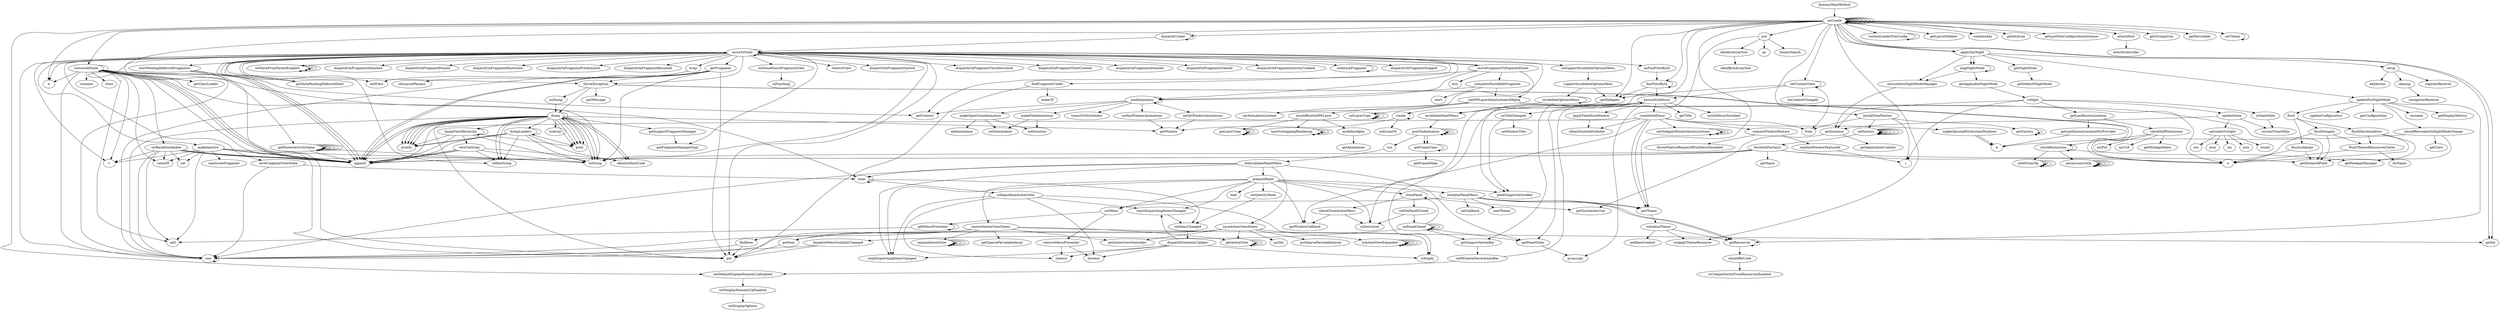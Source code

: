 digraph G {
dummyMainMethod -> onCreate;
onCreate -> findViewById;
findViewById -> getDelegate;
getDelegate -> create;
create -> getWindow;
create -> create;
create -> isAtLeastN;
findViewById -> findViewById;
findViewById -> ensureSubDecor;
ensureSubDecor -> getTitle;
ensureSubDecor -> getPanelState;
getPanelState -> arraycopy;
ensureSubDecor -> applyFixedSizeWindow;
applyFixedSizeWindow -> obtainStyledAttributes;
ensureSubDecor -> invalidatePanelMenu;
invalidatePanelMenu -> postOnAnimation;
postOnAnimation -> postOnAnimation;
postOnAnimation -> postOnAnimation;
postOnAnimation -> postOnAnimation;
postOnAnimation -> run;
run -> doInvalidatePanelMenu;
doInvalidatePanelMenu -> preparePanel;
preparePanel -> stopDispatchingItemsChanged;
preparePanel -> startDispatchingItemsChanged;
startDispatchingItemsChanged -> onItemsChanged;
onItemsChanged -> dispatchPresenterUpdate;
dispatchPresenterUpdate -> iterator;
dispatchPresenterUpdate -> isEmpty;
dispatchPresenterUpdate -> startDispatchingItemsChanged;
dispatchPresenterUpdate -> stopDispatchingItemsChanged;
dispatchPresenterUpdate -> remove;
preparePanel -> initializePanelMenu;
initializePanelMenu -> getResources;
initializePanelMenu -> getResources;
getResources -> shouldBeUsed;
shouldBeUsed -> isCompatVectorFromResourcesEnabled;
getResources -> getResources;
initializePanelMenu -> getTheme;
getTheme -> initializeTheme;
initializeTheme -> getResources;
initializeTheme -> getBaseContext;
initializeTheme -> onApplyThemeResource;
initializePanelMenu -> setMenu;
setMenu -> addMenuPresenter;
addMenuPresenter -> addMenuPresenter;
addMenuPresenter -> add;
setMenu -> removeMenuPresenter;
removeMenuPresenter -> remove;
removeMenuPresenter -> iterator;
initializePanelMenu -> getTheme;
initializePanelMenu -> setCallback;
initializePanelMenu -> newTheme;
preparePanel -> load;
preparePanel -> restoreActionViewStates;
restoreActionViewStates -> getActionViewStatesKey;
restoreActionViewStates -> expandActionView;
expandActionView -> expandActionView;
expandActionView -> expandActionView;
expandActionView -> expandActionView;
expandActionView -> expandActionView;
restoreActionViewStates -> findItem;
findItem -> get;
findItem -> size;
size -> size;
restoreActionViewStates -> getSparseParcelableArray;
restoreActionViewStates -> getInt;
restoreActionViewStates -> size;
restoreActionViewStates -> getActionView;
getActionView -> getActionView;
getActionView -> getActionView;
getActionView -> getActionView;
restoreActionViewStates -> getItem;
getItem -> get;
preparePanel -> isDestroyed;
preparePanel -> getWindowCallback;
preparePanel -> peekSupportActionBar;
preparePanel -> setMenu;
preparePanel -> closePanel;
closePanel -> getSystemService;
closePanel -> checkCloseActionMenu;
checkCloseActionMenu -> isDestroyed;
checkCloseActionMenu -> getWindowCallback;
closePanel -> callOnPanelClosed;
callOnPanelClosed -> onPanelClosed;
onPanelClosed -> onPanelClosed;
onPanelClosed -> onPanelClosed;
onPanelClosed -> onPanelClosed;
onPanelClosed -> dispatchMenuVisibilityChanged;
dispatchMenuVisibilityChanged -> size;
dispatchMenuVisibilityChanged -> get;
onPanelClosed -> getSupportActionBar;
getSupportActionBar -> initWindowDecorActionBar;
initWindowDecorActionBar -> setDefaultDisplayHomeAsUpEnabled;
setDefaultDisplayHomeAsUpEnabled -> setDisplayHomeAsUpEnabled;
setDisplayHomeAsUpEnabled -> setDisplayOptions;
initWindowDecorActionBar -> ensureSubDecor;
onPanelClosed -> closePanel;
onPanelClosed -> getPanelState;
callOnPanelClosed -> isDestroyed;
preparePanel -> setQwertyMode;
setQwertyMode -> onItemsChanged;
doInvalidatePanelMenu -> getPanelState;
doInvalidatePanelMenu -> saveActionViewStates;
saveActionViewStates -> putSparseParcelableArray;
saveActionViewStates -> getActionViewStatesKey;
saveActionViewStates -> getItem;
saveActionViewStates -> isActionViewExpanded;
isActionViewExpanded -> isActionViewExpanded;
isActionViewExpanded -> isActionViewExpanded;
isActionViewExpanded -> isActionViewExpanded;
isActionViewExpanded -> isActionViewExpanded;
saveActionViewStates -> putInt;
saveActionViewStates -> getActionView;
saveActionViewStates -> size;
doInvalidatePanelMenu -> stopDispatchingItemsChanged;
doInvalidatePanelMenu -> clear;
clear -> clear;
clear -> onItemsChanged;
clear -> collapseItemActionView;
collapseItemActionView -> isEmpty;
collapseItemActionView -> remove;
collapseItemActionView -> startDispatchingItemsChanged;
collapseItemActionView -> iterator;
collapseItemActionView -> stopDispatchingItemsChanged;
doInvalidatePanelMenu -> size;
postOnAnimation -> getFrameTime;
postOnAnimation -> getFrameTime;
getFrameTime -> getFrameTime;
getFrameTime -> getFrameDelay;
ensureSubDecor -> isEmpty;
ensureSubDecor -> createSubDecor;
createSubDecor -> makeOptionalFitsSystemWindows;
makeOptionalFitsSystemWindows -> d;
makeOptionalFitsSystemWindows -> d;
createSubDecor -> getTheme;
createSubDecor -> requestWindowFeature;
requestWindowFeature -> throwFeatureRequestIfSubDecorInstalled;
requestWindowFeature -> sanitizeWindowFeatureId;
sanitizeWindowFeatureId -> i;
createSubDecor -> from;
createSubDecor -> append;
createSubDecor -> setOnApplyWindowInsetsListener;
setOnApplyWindowInsetsListener -> setOnApplyWindowInsetsListener;
setOnApplyWindowInsetsListener -> setOnApplyWindowInsetsListener;
setOnApplyWindowInsetsListener -> setOnApplyWindowInsetsListener;
createSubDecor -> getWindowCallback;
createSubDecor -> getTheme;
createSubDecor -> obtainStyledAttributes;
ensureSubDecor -> isDestroyed;
ensureSubDecor -> onSubDecorInstalled;
ensureSubDecor -> onTitleChanged;
onTitleChanged -> peekSupportActionBar;
onTitleChanged -> setWindowTitle;
onCreate -> onCreate;
onCreate -> applyDayNight;
onCreate -> onCreate;
onCreate -> restoreLoaderNonConfig;
restoreLoaderNonConfig -> restoreLoaderNonConfig;
onCreate -> onCreate;
onCreate -> onCreate;
onCreate -> getLayoutInflater;
onCreate -> containsKey;
onCreate -> w;
onCreate -> getIntArray;
onCreate -> getLastNonConfigurationInstance;
onCreate -> restoreAllState;
restoreAllState -> restoreAllState;
restoreAllState -> append;
restoreAllState -> append;
restoreAllState -> toString;
restoreAllState -> append;
restoreAllState -> v;
restoreAllState -> close;
restoreAllState -> w;
restoreAllState -> add;
restoreAllState -> clear;
restoreAllState -> valueOf;
restoreAllState -> throwException;
throwException -> e;
throwException -> e;
throwException -> onDump;
onDump -> dump;
dump -> print;
dump -> print;
dump -> append;
dump -> println;
dump -> println;
dump -> dumpLoaders;
dumpLoaders -> dumpLoaders;
dumpLoaders -> identityHashCode;
dumpLoaders -> print;
dumpLoaders -> println;
dumpLoaders -> toString;
dumpLoaders -> append;
dumpLoaders -> println;
dumpLoaders -> toHexString;
dump -> toString;
dump -> getWindow;
dump -> getSupportFragmentManager;
getSupportFragmentManager -> getFragmentManagerImpl;
dump -> toHexString;
dump -> dumpViewHierarchy;
dumpViewHierarchy -> println;
dumpViewHierarchy -> print;
dumpViewHierarchy -> dumpViewHierarchy;
dumpViewHierarchy -> viewToString;
viewToString -> append;
viewToString -> append;
viewToString -> append;
viewToString -> toHexString;
viewToString -> identityHashCode;
viewToString -> toString;
dumpViewHierarchy -> append;
dumpViewHierarchy -> toString;
dump -> identityHashCode;
dump -> dump;
dump -> print;
dump -> println;
dump -> print;
dump -> println;
dump -> get;
dump -> toArray;
dump -> size;
dump -> toHexString;
dump -> append;
dump -> toString;
dump -> identityHashCode;
dump -> print;
dump -> println;
dump -> toString;
throwException -> dump;
throwException -> getMessage;
restoreAllState -> get;
restoreAllState -> getClassLoader;
restoreAllState -> getContext;
restoreAllState -> contains;
restoreAllState -> size;
restoreAllState -> setBackStackIndex;
setBackStackIndex -> toString;
setBackStackIndex -> append;
setBackStackIndex -> append;
setBackStackIndex -> set;
setBackStackIndex -> v;
setBackStackIndex -> add;
setBackStackIndex -> append;
setBackStackIndex -> size;
setBackStackIndex -> valueOf;
onCreate -> attachHost;
attachHost -> attachController;
onCreate -> getInt;
onCreate -> dispatchCreate;
dispatchCreate -> dispatchCreate;
dispatchCreate -> moveToState;
moveToState -> size;
moveToState -> startPendingDeferredFragments;
startPendingDeferredFragments -> size;
startPendingDeferredFragments -> performPendingDeferredStart;
performPendingDeferredStart -> moveToState;
moveToState -> append;
moveToState -> setSaveFromParentEnabled;
setSaveFromParentEnabled -> setSaveFromParentEnabled;
setSaveFromParentEnabled -> setSaveFromParentEnabled;
setSaveFromParentEnabled -> setSaveFromParentEnabled;
moveToState -> v;
moveToState -> append;
moveToState -> saveFragmentViewState;
saveFragmentViewState -> clear;
saveFragmentViewState -> size;
moveToState -> getFragment;
getFragment -> append;
getFragment -> get;
getFragment -> size;
getFragment -> append;
getFragment -> throwException;
getFragment -> toString;
moveToState -> toString;
moveToState -> dispatchOnFragmentDetached;
moveToState -> dispatchOnFragmentPaused;
moveToState -> append;
moveToState -> dispatchOnFragmentDestroyed;
moveToState -> moveToState;
moveToState -> makeInactive;
makeInactive -> inactivateFragment;
makeInactive -> set;
makeInactive -> valueOf;
makeInactive -> add;
makeInactive -> append;
makeInactive -> append;
makeInactive -> v;
makeInactive -> toString;
moveToState -> onFindViewById;
onFindViewById -> findViewById;
moveToState -> wrap;
wrap -> addView;
wrap -> setLayoutParams;
moveToState -> dispatchOnFragmentPreAttached;
moveToState -> toHexString;
moveToState -> w;
moveToState -> loadAnimation;
loadAnimation -> getContext;
loadAnimation -> onHasWindowAnimations;
onHasWindowAnimations -> getWindow;
loadAnimation -> makeFadeAnimation;
makeFadeAnimation -> setDuration;
makeFadeAnimation -> setInterpolator;
loadAnimation -> loadAnimation;
loadAnimation -> makeOpenCloseAnimation;
makeOpenCloseAnimation -> setDuration;
makeOpenCloseAnimation -> setInterpolator;
makeOpenCloseAnimation -> addAnimation;
loadAnimation -> transitToStyleIndex;
loadAnimation -> onGetWindowAnimations;
onGetWindowAnimations -> getWindow;
moveToState -> getFragmentManagerImpl;
moveToState -> getContext;
moveToState -> dispatchOnFragmentResumed;
moveToState -> removeView;
moveToState -> dispatchOnFragmentStarted;
moveToState -> throwException;
moveToState -> getClassLoader;
moveToState -> dispatchOnFragmentViewDestroyed;
moveToState -> dispatchOnFragmentViewCreated;
moveToState -> dispatchOnFragmentAttached;
moveToState -> dispatchOnFragmentCreated;
moveToState -> onShouldSaveFragmentState;
onShouldSaveFragmentState -> isFinishing;
moveToState -> dispatchOnFragmentActivityCreated;
moveToState -> setAnimationListener;
moveToState -> onAttachFragment;
onAttachFragment -> onAttachFragment;
moveToState -> dispatchOnFragmentStopped;
moveToState -> addView;
startPendingDeferredFragments -> get;
moveToState -> moveFragmentToExpectedState;
moveFragmentToExpectedState -> moveToState;
moveFragmentToExpectedState -> loadAnimation;
moveFragmentToExpectedState -> min;
moveFragmentToExpectedState -> completeShowHideFragment;
completeShowHideFragment -> loadAnimation;
completeShowHideFragment -> start;
completeShowHideFragment -> setHWLayerAnimListenerIfAlpha;
setHWLayerAnimListenerIfAlpha -> e;
setHWLayerAnimListenerIfAlpha -> setLayerType;
setLayerType -> setLayerType;
setLayerType -> setLayerType;
setLayerType -> setLayerType;
setHWLayerAnimListenerIfAlpha -> getDeclaredField;
setHWLayerAnimListenerIfAlpha -> setAnimationListener;
setHWLayerAnimListenerIfAlpha -> shouldRunOnHWLayer;
shouldRunOnHWLayer -> getLayerType;
getLayerType -> getLayerType;
getLayerType -> getLayerType;
getLayerType -> getLayerType;
shouldRunOnHWLayer -> hasOverlappingRendering;
hasOverlappingRendering -> hasOverlappingRendering;
hasOverlappingRendering -> hasOverlappingRendering;
hasOverlappingRendering -> hasOverlappingRendering;
shouldRunOnHWLayer -> modifiesAlpha;
modifiesAlpha -> getAnimations;
moveFragmentToExpectedState -> findFragmentUnder;
findFragmentUnder -> indexOf;
findFragmentUnder -> get;
moveFragmentToExpectedState -> setHWLayerAnimListenerIfAlpha;
moveToState -> onSupportInvalidateOptionsMenu;
onSupportInvalidateOptionsMenu -> supportInvalidateOptionsMenu;
supportInvalidateOptionsMenu -> invalidateOptionsMenu;
invalidateOptionsMenu -> invalidatePanelMenu;
invalidateOptionsMenu -> invalidateOptionsMenu;
invalidateOptionsMenu -> getSupportActionBar;
supportInvalidateOptionsMenu -> getDelegate;
moveToState -> get;
onCreate -> getStringArray;
onCreate -> put;
put -> idealIntArraySize;
idealIntArraySize -> idealByteArraySize;
put -> arraycopy;
put -> binarySearch;
put -> gc;
onCreate -> getParcelable;
onCreate -> setTheme;
setTheme -> setTheme;
onCreate -> installViewFactory;
installViewFactory -> setFactory;
setFactory -> setFactory;
setFactory -> setFactory;
setFactory -> setFactory;
setFactory -> setFactory;
setFactory -> forceSetFactory2;
forceSetFactory2 -> getName;
forceSetFactory2 -> append;
forceSetFactory2 -> e;
forceSetFactory2 -> toString;
forceSetFactory2 -> getDeclaredField;
forceSetFactory2 -> append;
setFactory -> setFactory;
setFactory -> setFactory;
installViewFactory -> getFactory;
getFactory -> getFactory;
getFactory -> getFactory;
installViewFactory -> from;
installViewFactory -> i;
onCreate -> getDelegate;
onCreate -> onCreate;
onCreate -> getInt;
onCreate -> onCreate;
onCreate -> peekSupportActionBar;
onCreate -> setDefaultDisplayHomeAsUpEnabled;
onCreate -> getParentActivityName;
getParentActivityName -> getParentActivityName;
getParentActivityName -> getParentActivityName;
getParentActivityName -> append;
getParentActivityName -> toString;
getParentActivityName -> getParentActivityName;
getParentActivityName -> getParentActivityName;
getParentActivityName -> getParentActivityName;
onCreate -> applyDayNight;
applyDayNight -> getNightMode;
getNightMode -> getDefaultNightMode;
applyDayNight -> mapNightMode;
mapNightMode -> mapNightMode;
mapNightMode -> ensureAutoNightModeManager;
ensureAutoNightModeManager -> getInstance;
getInstance -> getApplicationContext;
getInstance -> getSystemService;
mapNightMode -> getApplyableNightMode;
getApplyableNightMode -> isNight;
isNight -> getInstance;
isNight -> updateState;
updateState -> getInstance;
updateState -> calculateTwilight;
calculateTwilight -> sin;
calculateTwilight -> asin;
calculateTwilight -> round;
calculateTwilight -> cos;
calculateTwilight -> acos;
updateState -> currentTimeMillis;
isNight -> i;
isNight -> getLastKnownLocation;
getLastKnownLocation -> checkSelfPermission;
checkSelfPermission -> myPid;
checkSelfPermission -> myUid;
checkSelfPermission -> getPackageName;
checkSelfPermission -> checkPermission;
checkPermission -> getPackageManager;
checkPermission -> noteProxyOp;
noteProxyOp -> noteProxyOp;
noteProxyOp -> noteProxyOp;
noteProxyOp -> noteProxyOp;
checkPermission -> checkPermission;
checkPermission -> permissionToOp;
permissionToOp -> permissionToOp;
permissionToOp -> permissionToOp;
permissionToOp -> permissionToOp;
permissionToOp -> permissionToOp;
getLastKnownLocation -> getLastKnownLocationForProvider;
getLastKnownLocationForProvider -> d;
isNight -> isStateValid;
isStateValid -> currentTimeMillis;
applyDayNight -> updateForNightMode;
updateForNightMode -> flush;
flush -> flushMarshmallows;
flushMarshmallows -> flushThemedResourcesCache;
flushThemedResourcesCache -> e;
flushThemedResourcesCache -> forName;
flushMarshmallows -> e;
flushMarshmallows -> getDeclaredField;
flush -> flushNougats;
flushNougats -> e;
flushNougats -> getDeclaredField;
flushNougats -> flushThemedResourcesCache;
flush -> flushLollipops;
flushLollipops -> e;
flushLollipops -> getDeclaredField;
updateForNightMode -> updateConfiguration;
updateForNightMode -> getResources;
updateForNightMode -> getConfiguration;
updateForNightMode -> recreate;
updateForNightMode -> getDisplayMetrics;
updateForNightMode -> shouldRecreateOnNightModeChange;
shouldRecreateOnNightModeChange -> getClass;
shouldRecreateOnNightModeChange -> d;
shouldRecreateOnNightModeChange -> getPackageManager;
applyDayNight -> mapNightMode;
applyDayNight -> ensureAutoNightModeManager;
applyDayNight -> setup;
setup -> registerReceiver;
setup -> addAction;
setup -> cleanup;
cleanup -> unregisterReceiver;
onCreate -> onApplyThemeResource;
onCreate -> onCreate;
onCreate -> getTheme;
onCreate -> setContentView;
setContentView -> setContentView;
setContentView -> from;
setContentView -> onContentChanged;
setContentView -> ensureSubDecor;
setContentView -> getDelegate;

}